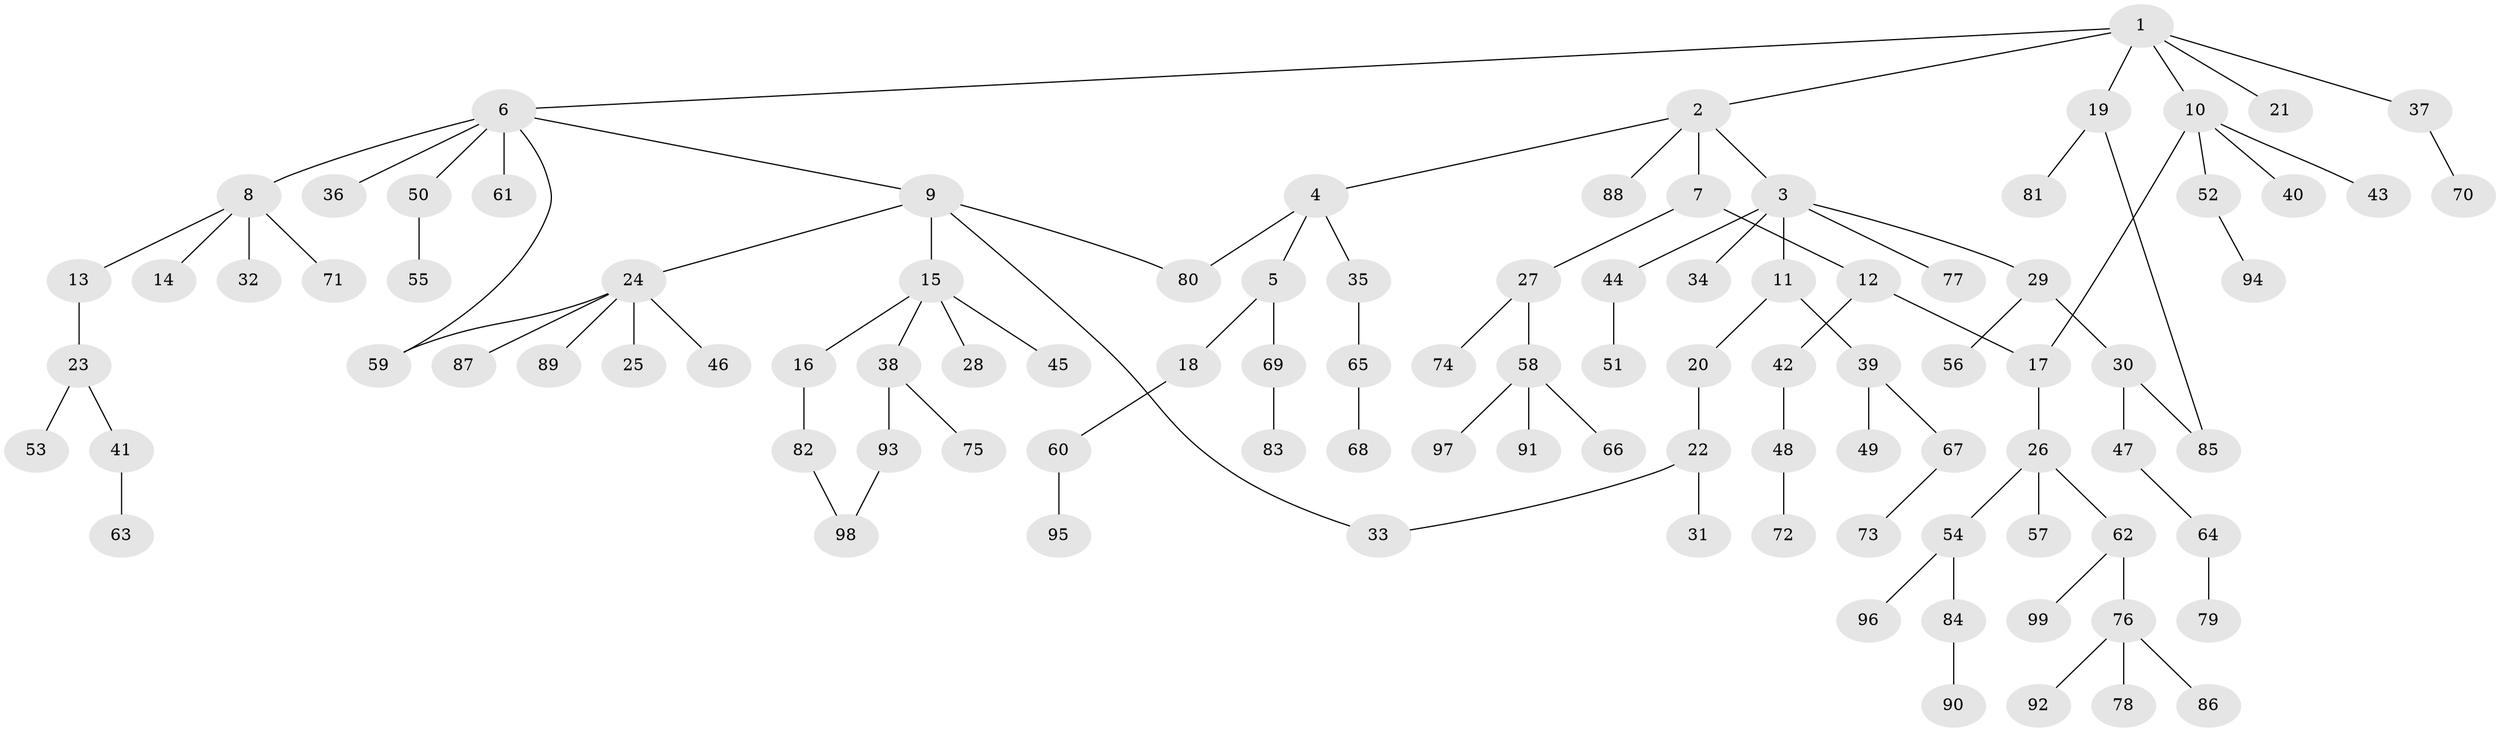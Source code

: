 // coarse degree distribution, {9: 0.014084507042253521, 7: 0.014084507042253521, 4: 0.04225352112676056, 3: 0.1267605633802817, 10: 0.014084507042253521, 5: 0.056338028169014086, 2: 0.2112676056338028, 1: 0.5211267605633803}
// Generated by graph-tools (version 1.1) at 2025/41/03/06/25 10:41:29]
// undirected, 99 vertices, 104 edges
graph export_dot {
graph [start="1"]
  node [color=gray90,style=filled];
  1;
  2;
  3;
  4;
  5;
  6;
  7;
  8;
  9;
  10;
  11;
  12;
  13;
  14;
  15;
  16;
  17;
  18;
  19;
  20;
  21;
  22;
  23;
  24;
  25;
  26;
  27;
  28;
  29;
  30;
  31;
  32;
  33;
  34;
  35;
  36;
  37;
  38;
  39;
  40;
  41;
  42;
  43;
  44;
  45;
  46;
  47;
  48;
  49;
  50;
  51;
  52;
  53;
  54;
  55;
  56;
  57;
  58;
  59;
  60;
  61;
  62;
  63;
  64;
  65;
  66;
  67;
  68;
  69;
  70;
  71;
  72;
  73;
  74;
  75;
  76;
  77;
  78;
  79;
  80;
  81;
  82;
  83;
  84;
  85;
  86;
  87;
  88;
  89;
  90;
  91;
  92;
  93;
  94;
  95;
  96;
  97;
  98;
  99;
  1 -- 2;
  1 -- 6;
  1 -- 10;
  1 -- 19;
  1 -- 21;
  1 -- 37;
  2 -- 3;
  2 -- 4;
  2 -- 7;
  2 -- 88;
  3 -- 11;
  3 -- 29;
  3 -- 34;
  3 -- 44;
  3 -- 77;
  4 -- 5;
  4 -- 35;
  4 -- 80;
  5 -- 18;
  5 -- 69;
  6 -- 8;
  6 -- 9;
  6 -- 36;
  6 -- 50;
  6 -- 61;
  6 -- 59;
  7 -- 12;
  7 -- 27;
  8 -- 13;
  8 -- 14;
  8 -- 32;
  8 -- 71;
  9 -- 15;
  9 -- 24;
  9 -- 33;
  9 -- 80;
  10 -- 17;
  10 -- 40;
  10 -- 43;
  10 -- 52;
  11 -- 20;
  11 -- 39;
  12 -- 42;
  12 -- 17;
  13 -- 23;
  15 -- 16;
  15 -- 28;
  15 -- 38;
  15 -- 45;
  16 -- 82;
  17 -- 26;
  18 -- 60;
  19 -- 81;
  19 -- 85;
  20 -- 22;
  22 -- 31;
  22 -- 33;
  23 -- 41;
  23 -- 53;
  24 -- 25;
  24 -- 46;
  24 -- 59;
  24 -- 87;
  24 -- 89;
  26 -- 54;
  26 -- 57;
  26 -- 62;
  27 -- 58;
  27 -- 74;
  29 -- 30;
  29 -- 56;
  30 -- 47;
  30 -- 85;
  35 -- 65;
  37 -- 70;
  38 -- 75;
  38 -- 93;
  39 -- 49;
  39 -- 67;
  41 -- 63;
  42 -- 48;
  44 -- 51;
  47 -- 64;
  48 -- 72;
  50 -- 55;
  52 -- 94;
  54 -- 84;
  54 -- 96;
  58 -- 66;
  58 -- 91;
  58 -- 97;
  60 -- 95;
  62 -- 76;
  62 -- 99;
  64 -- 79;
  65 -- 68;
  67 -- 73;
  69 -- 83;
  76 -- 78;
  76 -- 86;
  76 -- 92;
  82 -- 98;
  84 -- 90;
  93 -- 98;
}
